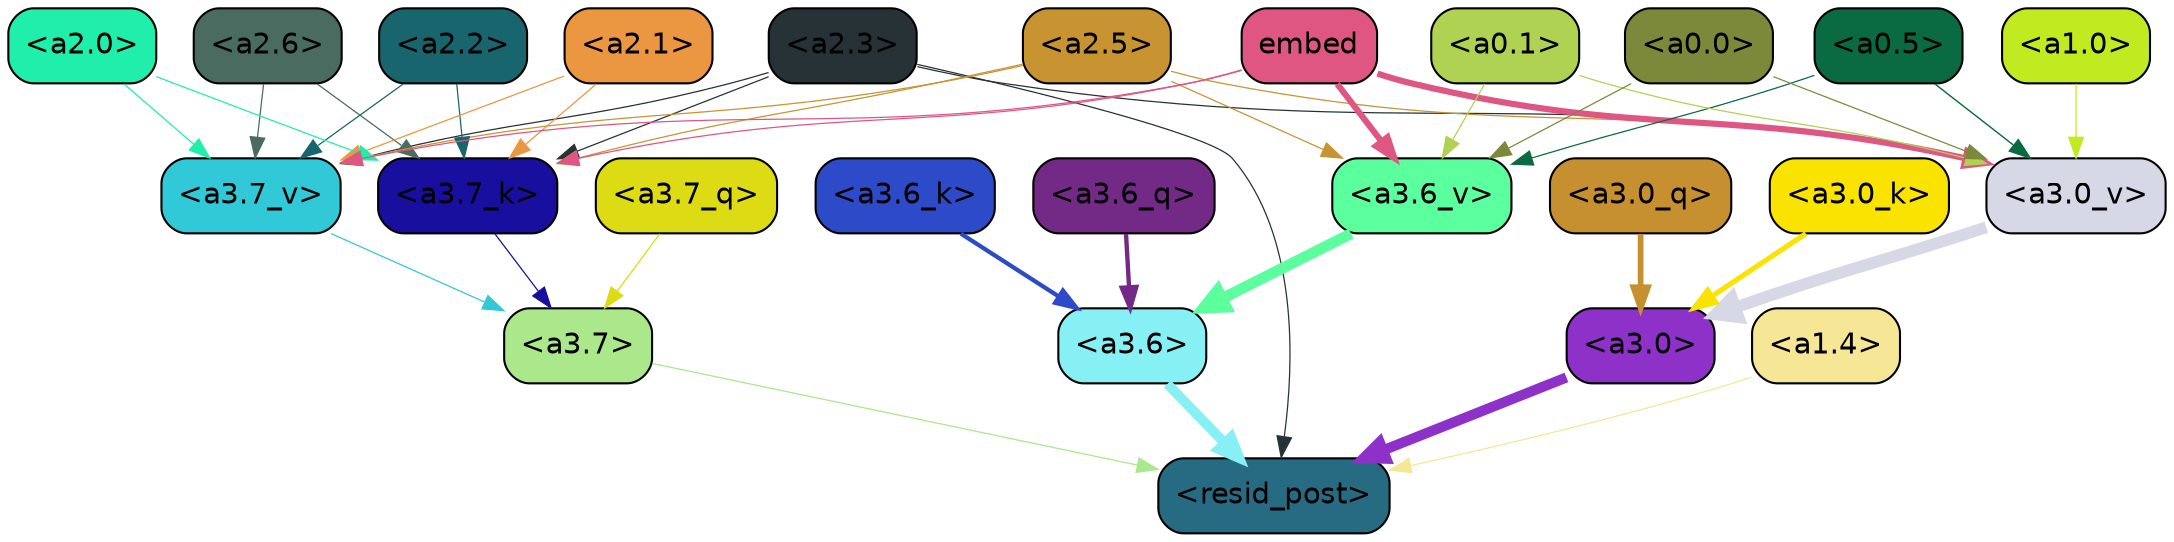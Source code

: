 strict digraph "" {
	graph [bgcolor=transparent,
		layout=dot,
		overlap=false,
		splines=true
	];
	"<a3.7>"	[color=black,
		fillcolor="#abe78b",
		fontname=Helvetica,
		shape=box,
		style="filled, rounded"];
	"<resid_post>"	[color=black,
		fillcolor="#276b83",
		fontname=Helvetica,
		shape=box,
		style="filled, rounded"];
	"<a3.7>" -> "<resid_post>"	[color="#abe78b",
		penwidth=0.6];
	"<a3.6>"	[color=black,
		fillcolor="#87f0f4",
		fontname=Helvetica,
		shape=box,
		style="filled, rounded"];
	"<a3.6>" -> "<resid_post>"	[color="#87f0f4",
		penwidth=4.753257989883423];
	"<a3.0>"	[color=black,
		fillcolor="#8e31c9",
		fontname=Helvetica,
		shape=box,
		style="filled, rounded"];
	"<a3.0>" -> "<resid_post>"	[color="#8e31c9",
		penwidth=4.90053927898407];
	"<a2.3>"	[color=black,
		fillcolor="#273236",
		fontname=Helvetica,
		shape=box,
		style="filled, rounded"];
	"<a2.3>" -> "<resid_post>"	[color="#273236",
		penwidth=0.6];
	"<a3.7_k>"	[color=black,
		fillcolor="#190f9f",
		fontname=Helvetica,
		shape=box,
		style="filled, rounded"];
	"<a2.3>" -> "<a3.7_k>"	[color="#273236",
		penwidth=0.6];
	"<a3.7_v>"	[color=black,
		fillcolor="#31c8d7",
		fontname=Helvetica,
		shape=box,
		style="filled, rounded"];
	"<a2.3>" -> "<a3.7_v>"	[color="#273236",
		penwidth=0.6];
	"<a3.0_v>"	[color=black,
		fillcolor="#d7d8e6",
		fontname=Helvetica,
		shape=box,
		style="filled, rounded"];
	"<a2.3>" -> "<a3.0_v>"	[color="#273236",
		penwidth=0.6];
	"<a1.4>"	[color=black,
		fillcolor="#f5e796",
		fontname=Helvetica,
		shape=box,
		style="filled, rounded"];
	"<a1.4>" -> "<resid_post>"	[color="#f5e796",
		penwidth=0.6];
	"<a3.7_q>"	[color=black,
		fillcolor="#dcdb14",
		fontname=Helvetica,
		shape=box,
		style="filled, rounded"];
	"<a3.7_q>" -> "<a3.7>"	[color="#dcdb14",
		penwidth=0.6];
	"<a3.6_q>"	[color=black,
		fillcolor="#732a86",
		fontname=Helvetica,
		shape=box,
		style="filled, rounded"];
	"<a3.6_q>" -> "<a3.6>"	[color="#732a86",
		penwidth=2.091020345687866];
	"<a3.0_q>"	[color=black,
		fillcolor="#c68f30",
		fontname=Helvetica,
		shape=box,
		style="filled, rounded"];
	"<a3.0_q>" -> "<a3.0>"	[color="#c68f30",
		penwidth=2.7421876192092896];
	"<a3.7_k>" -> "<a3.7>"	[color="#190f9f",
		penwidth=0.6];
	"<a3.6_k>"	[color=black,
		fillcolor="#2d4bc8",
		fontname=Helvetica,
		shape=box,
		style="filled, rounded"];
	"<a3.6_k>" -> "<a3.6>"	[color="#2d4bc8",
		penwidth=2.048597991466522];
	"<a3.0_k>"	[color=black,
		fillcolor="#fae201",
		fontname=Helvetica,
		shape=box,
		style="filled, rounded"];
	"<a3.0_k>" -> "<a3.0>"	[color="#fae201",
		penwidth=2.476402521133423];
	"<a3.7_v>" -> "<a3.7>"	[color="#31c8d7",
		penwidth=0.6];
	"<a3.6_v>"	[color=black,
		fillcolor="#5cff9e",
		fontname=Helvetica,
		shape=box,
		style="filled, rounded"];
	"<a3.6_v>" -> "<a3.6>"	[color="#5cff9e",
		penwidth=5.2550448179244995];
	"<a3.0_v>" -> "<a3.0>"	[color="#d7d8e6",
		penwidth=5.652270674705505];
	"<a2.6>"	[color=black,
		fillcolor="#4a6b60",
		fontname=Helvetica,
		shape=box,
		style="filled, rounded"];
	"<a2.6>" -> "<a3.7_k>"	[color="#4a6b60",
		penwidth=0.6];
	"<a2.6>" -> "<a3.7_v>"	[color="#4a6b60",
		penwidth=0.6];
	"<a2.5>"	[color=black,
		fillcolor="#c89431",
		fontname=Helvetica,
		shape=box,
		style="filled, rounded"];
	"<a2.5>" -> "<a3.7_k>"	[color="#c89431",
		penwidth=0.6];
	"<a2.5>" -> "<a3.7_v>"	[color="#c89431",
		penwidth=0.6];
	"<a2.5>" -> "<a3.6_v>"	[color="#c89431",
		penwidth=0.6];
	"<a2.5>" -> "<a3.0_v>"	[color="#c89431",
		penwidth=0.6];
	"<a2.2>"	[color=black,
		fillcolor="#18656e",
		fontname=Helvetica,
		shape=box,
		style="filled, rounded"];
	"<a2.2>" -> "<a3.7_k>"	[color="#18656e",
		penwidth=0.6];
	"<a2.2>" -> "<a3.7_v>"	[color="#18656e",
		penwidth=0.6];
	"<a2.1>"	[color=black,
		fillcolor="#eb9641",
		fontname=Helvetica,
		shape=box,
		style="filled, rounded"];
	"<a2.1>" -> "<a3.7_k>"	[color="#eb9641",
		penwidth=0.6];
	"<a2.1>" -> "<a3.7_v>"	[color="#eb9641",
		penwidth=0.6];
	"<a2.0>"	[color=black,
		fillcolor="#20eeab",
		fontname=Helvetica,
		shape=box,
		style="filled, rounded"];
	"<a2.0>" -> "<a3.7_k>"	[color="#20eeab",
		penwidth=0.6];
	"<a2.0>" -> "<a3.7_v>"	[color="#20eeab",
		penwidth=0.6];
	embed	[color=black,
		fillcolor="#df5683",
		fontname=Helvetica,
		shape=box,
		style="filled, rounded"];
	embed -> "<a3.7_k>"	[color="#df5683",
		penwidth=0.6];
	embed -> "<a3.7_v>"	[color="#df5683",
		penwidth=0.6];
	embed -> "<a3.6_v>"	[color="#df5683",
		penwidth=2.9556376338005066];
	embed -> "<a3.0_v>"	[color="#df5683",
		penwidth=2.972973108291626];
	"<a0.5>"	[color=black,
		fillcolor="#0a6a41",
		fontname=Helvetica,
		shape=box,
		style="filled, rounded"];
	"<a0.5>" -> "<a3.6_v>"	[color="#0a6a41",
		penwidth=0.6];
	"<a0.5>" -> "<a3.0_v>"	[color="#0a6a41",
		penwidth=0.6790935099124908];
	"<a0.1>"	[color=black,
		fillcolor="#b0d252",
		fontname=Helvetica,
		shape=box,
		style="filled, rounded"];
	"<a0.1>" -> "<a3.6_v>"	[color="#b0d252",
		penwidth=0.6];
	"<a0.1>" -> "<a3.0_v>"	[color="#b0d252",
		penwidth=0.6];
	"<a0.0>"	[color=black,
		fillcolor="#7d893a",
		fontname=Helvetica,
		shape=box,
		style="filled, rounded"];
	"<a0.0>" -> "<a3.6_v>"	[color="#7d893a",
		penwidth=0.6];
	"<a0.0>" -> "<a3.0_v>"	[color="#7d893a",
		penwidth=0.6];
	"<a1.0>"	[color=black,
		fillcolor="#c1eb20",
		fontname=Helvetica,
		shape=box,
		style="filled, rounded"];
	"<a1.0>" -> "<a3.0_v>"	[color="#c1eb20",
		penwidth=0.6];
}
